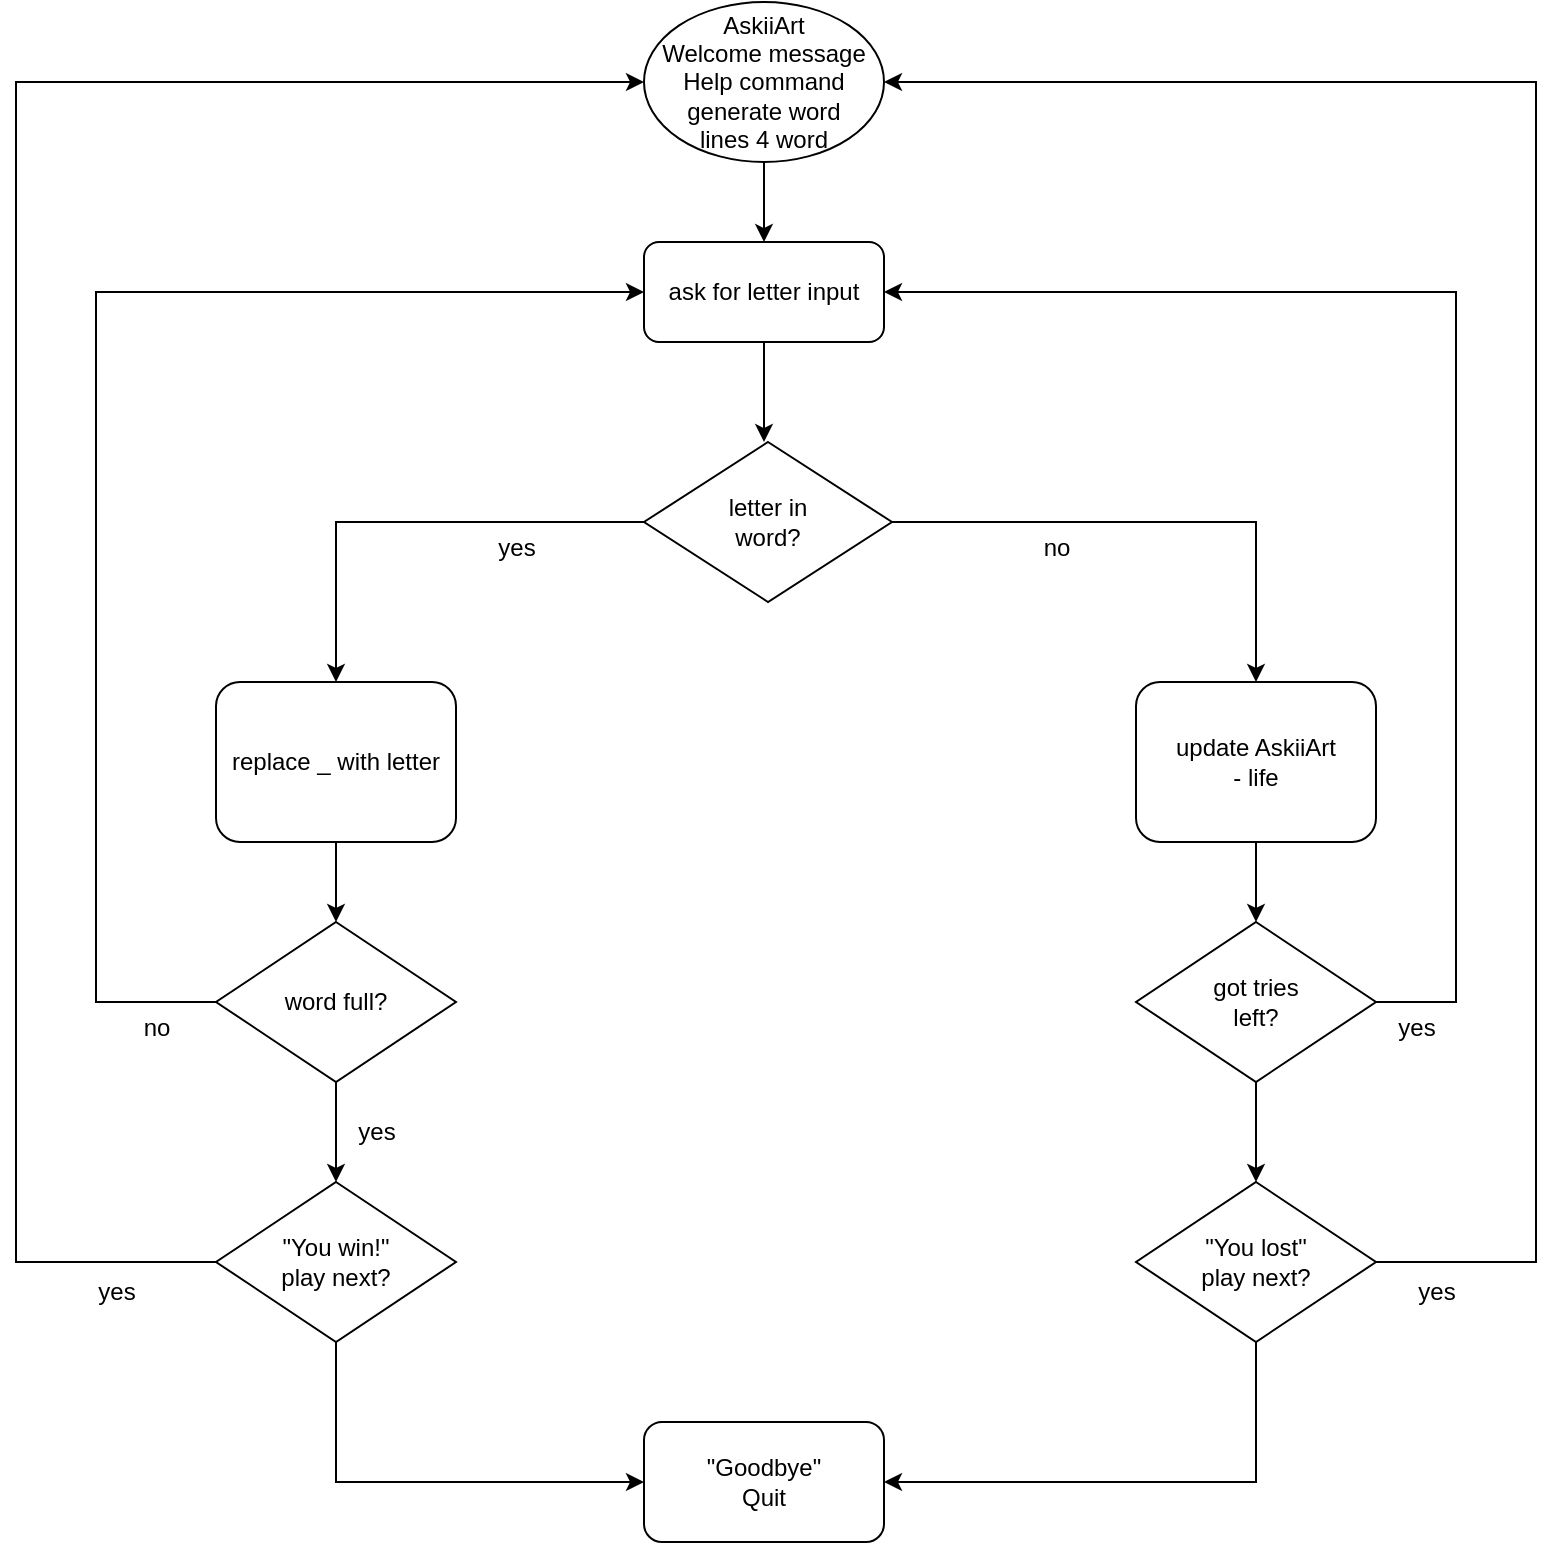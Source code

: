 <mxfile version="22.1.2" type="github">
  <diagram name="Seite-1" id="L9Z_dI5PGf_O8uNPVAG_">
    <mxGraphModel dx="1393" dy="758" grid="1" gridSize="10" guides="1" tooltips="1" connect="1" arrows="1" fold="1" page="1" pageScale="1" pageWidth="827" pageHeight="1169" math="0" shadow="0">
      <root>
        <mxCell id="0" />
        <mxCell id="1" parent="0" />
        <mxCell id="QCOKiLpaWQx9IncoyNJt-1" style="edgeStyle=orthogonalEdgeStyle;rounded=0;orthogonalLoop=1;jettySize=auto;html=1;exitX=0.5;exitY=1;exitDx=0;exitDy=0;" edge="1" parent="1" source="cbudIIvQJMyW4WHfgBlQ-1" target="QCOKiLpaWQx9IncoyNJt-2">
          <mxGeometry relative="1" as="geometry">
            <mxPoint x="414" y="130" as="targetPoint" />
          </mxGeometry>
        </mxCell>
        <mxCell id="cbudIIvQJMyW4WHfgBlQ-1" value="AskiiArt&lt;br&gt;Welcome message&lt;br&gt;Help command&lt;br&gt;generate word&lt;br&gt;lines 4 word" style="ellipse;whiteSpace=wrap;html=1;" parent="1" vertex="1">
          <mxGeometry x="354" y="20" width="120" height="80" as="geometry" />
        </mxCell>
        <mxCell id="QCOKiLpaWQx9IncoyNJt-4" style="edgeStyle=orthogonalEdgeStyle;rounded=0;orthogonalLoop=1;jettySize=auto;html=1;entryX=0.5;entryY=0;entryDx=0;entryDy=0;" edge="1" parent="1" source="QCOKiLpaWQx9IncoyNJt-2">
          <mxGeometry relative="1" as="geometry">
            <mxPoint x="414" y="240" as="targetPoint" />
          </mxGeometry>
        </mxCell>
        <mxCell id="QCOKiLpaWQx9IncoyNJt-2" value="ask for letter input" style="rounded=1;whiteSpace=wrap;html=1;" vertex="1" parent="1">
          <mxGeometry x="354" y="140" width="120" height="50" as="geometry" />
        </mxCell>
        <mxCell id="QCOKiLpaWQx9IncoyNJt-10" style="edgeStyle=orthogonalEdgeStyle;rounded=0;orthogonalLoop=1;jettySize=auto;html=1;" edge="1" parent="1" source="QCOKiLpaWQx9IncoyNJt-5" target="QCOKiLpaWQx9IncoyNJt-9">
          <mxGeometry relative="1" as="geometry" />
        </mxCell>
        <mxCell id="QCOKiLpaWQx9IncoyNJt-5" value="letter in&lt;br&gt;word?" style="rhombus;whiteSpace=wrap;html=1;" vertex="1" parent="1">
          <mxGeometry x="354" y="240" width="124" height="80" as="geometry" />
        </mxCell>
        <mxCell id="QCOKiLpaWQx9IncoyNJt-7" value="yes" style="text;html=1;align=center;verticalAlign=middle;resizable=0;points=[];autosize=1;strokeColor=none;fillColor=none;" vertex="1" parent="1">
          <mxGeometry x="270" y="278" width="40" height="30" as="geometry" />
        </mxCell>
        <mxCell id="QCOKiLpaWQx9IncoyNJt-17" style="edgeStyle=orthogonalEdgeStyle;rounded=0;orthogonalLoop=1;jettySize=auto;html=1;exitX=0.5;exitY=1;exitDx=0;exitDy=0;" edge="1" parent="1" source="QCOKiLpaWQx9IncoyNJt-8">
          <mxGeometry relative="1" as="geometry">
            <mxPoint x="200" y="480" as="targetPoint" />
          </mxGeometry>
        </mxCell>
        <mxCell id="QCOKiLpaWQx9IncoyNJt-8" value="replace _ with letter" style="rounded=1;whiteSpace=wrap;html=1;" vertex="1" parent="1">
          <mxGeometry x="140" y="360" width="120" height="80" as="geometry" />
        </mxCell>
        <mxCell id="QCOKiLpaWQx9IncoyNJt-21" style="edgeStyle=orthogonalEdgeStyle;rounded=0;orthogonalLoop=1;jettySize=auto;html=1;exitX=0.5;exitY=1;exitDx=0;exitDy=0;" edge="1" parent="1" source="QCOKiLpaWQx9IncoyNJt-9">
          <mxGeometry relative="1" as="geometry">
            <mxPoint x="660" y="480" as="targetPoint" />
          </mxGeometry>
        </mxCell>
        <mxCell id="QCOKiLpaWQx9IncoyNJt-9" value="update AskiiArt&lt;br&gt;- life" style="rounded=1;whiteSpace=wrap;html=1;" vertex="1" parent="1">
          <mxGeometry x="600" y="360" width="120" height="80" as="geometry" />
        </mxCell>
        <mxCell id="QCOKiLpaWQx9IncoyNJt-11" value="no" style="text;html=1;align=center;verticalAlign=middle;resizable=0;points=[];autosize=1;strokeColor=none;fillColor=none;" vertex="1" parent="1">
          <mxGeometry x="540" y="278" width="40" height="30" as="geometry" />
        </mxCell>
        <mxCell id="QCOKiLpaWQx9IncoyNJt-25" style="edgeStyle=orthogonalEdgeStyle;rounded=0;orthogonalLoop=1;jettySize=auto;html=1;exitX=1;exitY=0.5;exitDx=0;exitDy=0;entryX=1;entryY=0.5;entryDx=0;entryDy=0;" edge="1" parent="1" source="QCOKiLpaWQx9IncoyNJt-24" target="QCOKiLpaWQx9IncoyNJt-2">
          <mxGeometry relative="1" as="geometry">
            <Array as="points">
              <mxPoint x="760" y="520" />
              <mxPoint x="760" y="165" />
            </Array>
          </mxGeometry>
        </mxCell>
        <mxCell id="QCOKiLpaWQx9IncoyNJt-28" style="edgeStyle=orthogonalEdgeStyle;rounded=0;orthogonalLoop=1;jettySize=auto;html=1;exitX=0.5;exitY=1;exitDx=0;exitDy=0;entryX=0.5;entryY=0;entryDx=0;entryDy=0;" edge="1" parent="1" source="QCOKiLpaWQx9IncoyNJt-24">
          <mxGeometry relative="1" as="geometry">
            <mxPoint x="660" y="610" as="targetPoint" />
          </mxGeometry>
        </mxCell>
        <mxCell id="QCOKiLpaWQx9IncoyNJt-24" value="got tries&lt;br&gt;left?" style="rhombus;whiteSpace=wrap;html=1;" vertex="1" parent="1">
          <mxGeometry x="600" y="480" width="120" height="80" as="geometry" />
        </mxCell>
        <mxCell id="QCOKiLpaWQx9IncoyNJt-26" value="yes" style="text;html=1;align=center;verticalAlign=middle;resizable=0;points=[];autosize=1;strokeColor=none;fillColor=none;" vertex="1" parent="1">
          <mxGeometry x="720" y="518" width="40" height="30" as="geometry" />
        </mxCell>
        <mxCell id="QCOKiLpaWQx9IncoyNJt-31" style="edgeStyle=orthogonalEdgeStyle;rounded=0;orthogonalLoop=1;jettySize=auto;html=1;exitX=1;exitY=0.5;exitDx=0;exitDy=0;entryX=1;entryY=0.5;entryDx=0;entryDy=0;" edge="1" parent="1" source="QCOKiLpaWQx9IncoyNJt-30" target="cbudIIvQJMyW4WHfgBlQ-1">
          <mxGeometry relative="1" as="geometry">
            <mxPoint x="480" y="60" as="targetPoint" />
            <Array as="points">
              <mxPoint x="800" y="650" />
              <mxPoint x="800" y="60" />
            </Array>
          </mxGeometry>
        </mxCell>
        <mxCell id="QCOKiLpaWQx9IncoyNJt-43" style="edgeStyle=orthogonalEdgeStyle;rounded=0;orthogonalLoop=1;jettySize=auto;html=1;exitX=0.5;exitY=1;exitDx=0;exitDy=0;entryX=1;entryY=0.5;entryDx=0;entryDy=0;" edge="1" parent="1" source="QCOKiLpaWQx9IncoyNJt-30" target="QCOKiLpaWQx9IncoyNJt-41">
          <mxGeometry relative="1" as="geometry" />
        </mxCell>
        <mxCell id="QCOKiLpaWQx9IncoyNJt-30" value="&quot;You lost&quot;&lt;br&gt;play next?" style="rhombus;whiteSpace=wrap;html=1;" vertex="1" parent="1">
          <mxGeometry x="600" y="610" width="120" height="80" as="geometry" />
        </mxCell>
        <mxCell id="QCOKiLpaWQx9IncoyNJt-32" value="yes" style="text;html=1;align=center;verticalAlign=middle;resizable=0;points=[];autosize=1;strokeColor=none;fillColor=none;" vertex="1" parent="1">
          <mxGeometry x="730" y="650" width="40" height="30" as="geometry" />
        </mxCell>
        <mxCell id="QCOKiLpaWQx9IncoyNJt-34" style="edgeStyle=orthogonalEdgeStyle;rounded=0;orthogonalLoop=1;jettySize=auto;html=1;exitX=0;exitY=0.5;exitDx=0;exitDy=0;entryX=0;entryY=0.5;entryDx=0;entryDy=0;" edge="1" parent="1" source="QCOKiLpaWQx9IncoyNJt-33" target="QCOKiLpaWQx9IncoyNJt-2">
          <mxGeometry relative="1" as="geometry">
            <Array as="points">
              <mxPoint x="80" y="520" />
              <mxPoint x="80" y="165" />
            </Array>
          </mxGeometry>
        </mxCell>
        <mxCell id="QCOKiLpaWQx9IncoyNJt-37" style="edgeStyle=orthogonalEdgeStyle;rounded=0;orthogonalLoop=1;jettySize=auto;html=1;exitX=0.5;exitY=1;exitDx=0;exitDy=0;" edge="1" parent="1" source="QCOKiLpaWQx9IncoyNJt-33" target="QCOKiLpaWQx9IncoyNJt-36">
          <mxGeometry relative="1" as="geometry" />
        </mxCell>
        <mxCell id="QCOKiLpaWQx9IncoyNJt-33" value="word full?" style="rhombus;whiteSpace=wrap;html=1;" vertex="1" parent="1">
          <mxGeometry x="140" y="480" width="120" height="80" as="geometry" />
        </mxCell>
        <mxCell id="QCOKiLpaWQx9IncoyNJt-35" value="no" style="text;html=1;align=center;verticalAlign=middle;resizable=0;points=[];autosize=1;strokeColor=none;fillColor=none;" vertex="1" parent="1">
          <mxGeometry x="90" y="518" width="40" height="30" as="geometry" />
        </mxCell>
        <mxCell id="QCOKiLpaWQx9IncoyNJt-39" style="edgeStyle=orthogonalEdgeStyle;rounded=0;orthogonalLoop=1;jettySize=auto;html=1;exitX=0;exitY=0.5;exitDx=0;exitDy=0;entryX=0;entryY=0.5;entryDx=0;entryDy=0;" edge="1" parent="1" source="QCOKiLpaWQx9IncoyNJt-36" target="cbudIIvQJMyW4WHfgBlQ-1">
          <mxGeometry relative="1" as="geometry">
            <Array as="points">
              <mxPoint x="40" y="650" />
              <mxPoint x="40" y="60" />
            </Array>
          </mxGeometry>
        </mxCell>
        <mxCell id="QCOKiLpaWQx9IncoyNJt-42" style="edgeStyle=orthogonalEdgeStyle;rounded=0;orthogonalLoop=1;jettySize=auto;html=1;exitX=0.5;exitY=1;exitDx=0;exitDy=0;entryX=0;entryY=0.5;entryDx=0;entryDy=0;" edge="1" parent="1" source="QCOKiLpaWQx9IncoyNJt-36" target="QCOKiLpaWQx9IncoyNJt-41">
          <mxGeometry relative="1" as="geometry" />
        </mxCell>
        <mxCell id="QCOKiLpaWQx9IncoyNJt-36" value="&quot;You win!&quot;&lt;br&gt;play next?" style="rhombus;whiteSpace=wrap;html=1;" vertex="1" parent="1">
          <mxGeometry x="140" y="610" width="120" height="80" as="geometry" />
        </mxCell>
        <mxCell id="QCOKiLpaWQx9IncoyNJt-38" value="yes" style="text;html=1;align=center;verticalAlign=middle;resizable=0;points=[];autosize=1;strokeColor=none;fillColor=none;" vertex="1" parent="1">
          <mxGeometry x="200" y="569.5" width="40" height="30" as="geometry" />
        </mxCell>
        <mxCell id="QCOKiLpaWQx9IncoyNJt-40" value="yes" style="text;html=1;align=center;verticalAlign=middle;resizable=0;points=[];autosize=1;strokeColor=none;fillColor=none;" vertex="1" parent="1">
          <mxGeometry x="70" y="650" width="40" height="30" as="geometry" />
        </mxCell>
        <mxCell id="QCOKiLpaWQx9IncoyNJt-41" value="&quot;Goodbye&quot;&lt;br&gt;Quit" style="rounded=1;whiteSpace=wrap;html=1;" vertex="1" parent="1">
          <mxGeometry x="354" y="730" width="120" height="60" as="geometry" />
        </mxCell>
        <mxCell id="QCOKiLpaWQx9IncoyNJt-45" value="" style="edgeStyle=orthogonalEdgeStyle;rounded=0;orthogonalLoop=1;jettySize=auto;html=1;entryX=0.5;entryY=0;entryDx=0;entryDy=0;" edge="1" parent="1" source="QCOKiLpaWQx9IncoyNJt-5" target="QCOKiLpaWQx9IncoyNJt-8">
          <mxGeometry relative="1" as="geometry">
            <mxPoint x="260" y="280" as="targetPoint" />
            <mxPoint x="354" y="280" as="sourcePoint" />
          </mxGeometry>
        </mxCell>
      </root>
    </mxGraphModel>
  </diagram>
</mxfile>
